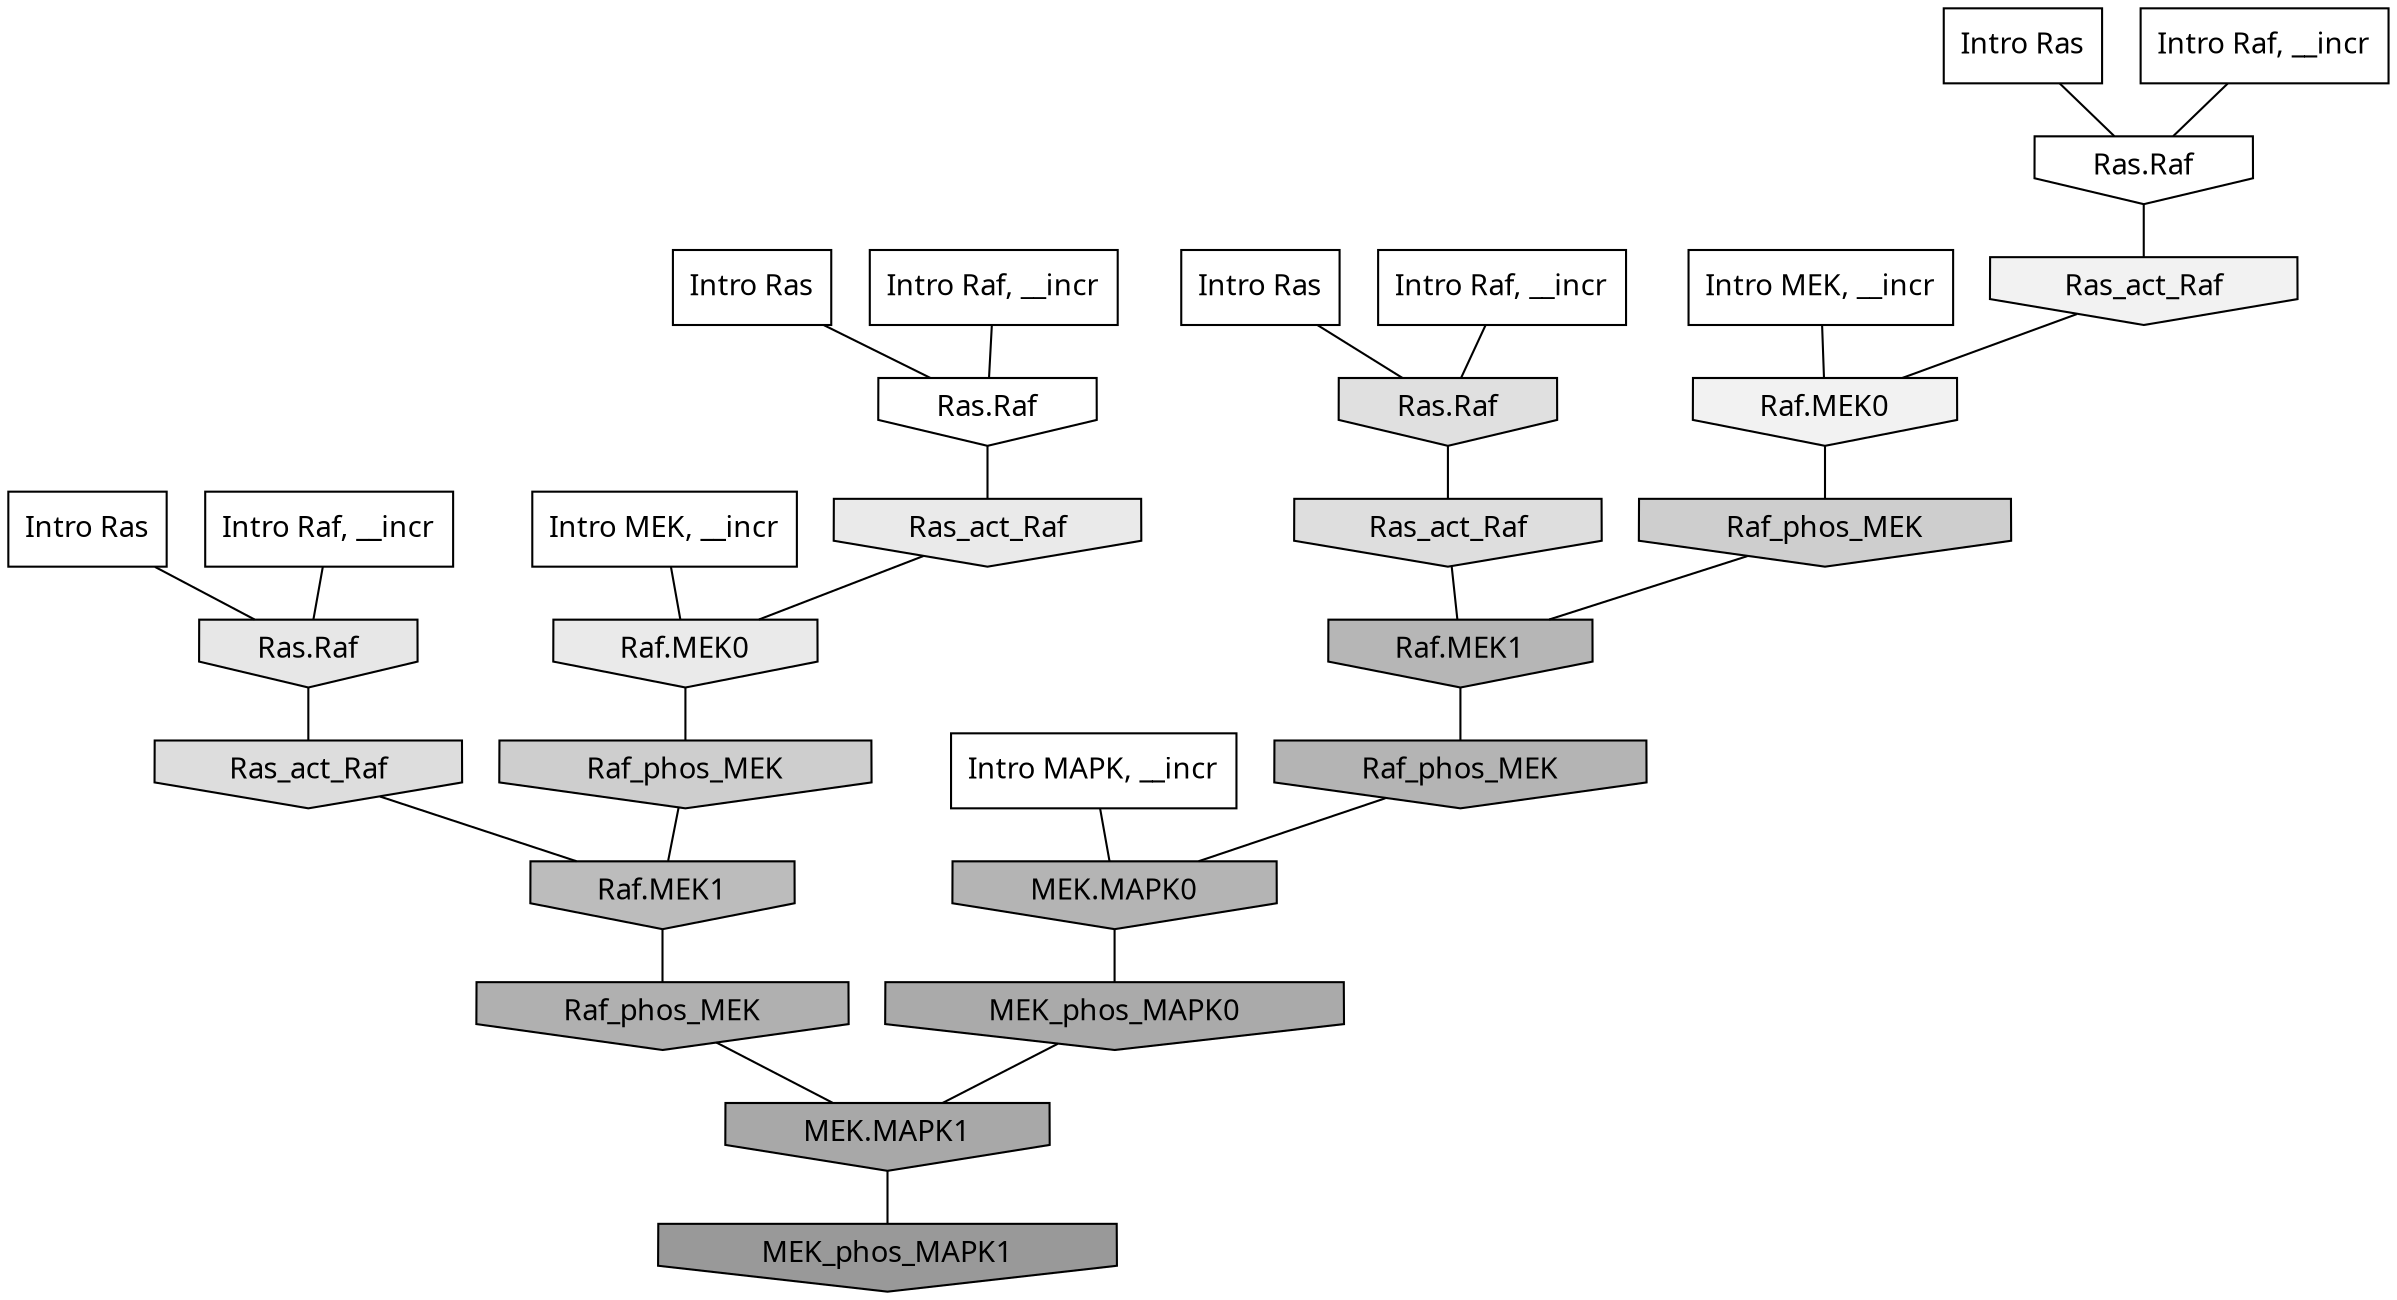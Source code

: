 digraph G{
  rankdir="TB";
  ranksep=0.30;
  node [fontname="CMU Serif"];
  edge [fontname="CMU Serif"];
  
  7 [label="Intro Ras", shape=rectangle, style=filled, fillcolor="0.000 0.000 1.000"]
  
  27 [label="Intro Ras", shape=rectangle, style=filled, fillcolor="0.000 0.000 1.000"]
  
  39 [label="Intro Ras", shape=rectangle, style=filled, fillcolor="0.000 0.000 1.000"]
  
  76 [label="Intro Ras", shape=rectangle, style=filled, fillcolor="0.000 0.000 1.000"]
  
  291 [label="Intro Raf, __incr", shape=rectangle, style=filled, fillcolor="0.000 0.000 1.000"]
  
  639 [label="Intro Raf, __incr", shape=rectangle, style=filled, fillcolor="0.000 0.000 1.000"]
  
  750 [label="Intro Raf, __incr", shape=rectangle, style=filled, fillcolor="0.000 0.000 1.000"]
  
  1088 [label="Intro Raf, __incr", shape=rectangle, style=filled, fillcolor="0.000 0.000 1.000"]
  
  1134 [label="Intro MEK, __incr", shape=rectangle, style=filled, fillcolor="0.000 0.000 1.000"]
  
  1703 [label="Intro MEK, __incr", shape=rectangle, style=filled, fillcolor="0.000 0.000 1.000"]
  
  2560 [label="Intro MAPK, __incr", shape=rectangle, style=filled, fillcolor="0.000 0.000 1.000"]
  
  3221 [label="Ras.Raf", shape=invhouse, style=filled, fillcolor="0.000 0.000 1.000"]
  
  3254 [label="Ras.Raf", shape=invhouse, style=filled, fillcolor="0.000 0.000 1.000"]
  
  3823 [label="Ras_act_Raf", shape=invhouse, style=filled, fillcolor="0.000 0.000 0.947"]
  
  3831 [label="Raf.MEK0", shape=invhouse, style=filled, fillcolor="0.000 0.000 0.947"]
  
  4325 [label="Ras_act_Raf", shape=invhouse, style=filled, fillcolor="0.000 0.000 0.917"]
  
  4329 [label="Raf.MEK0", shape=invhouse, style=filled, fillcolor="0.000 0.000 0.917"]
  
  4567 [label="Ras.Raf", shape=invhouse, style=filled, fillcolor="0.000 0.000 0.904"]
  
  5111 [label="Ras.Raf", shape=invhouse, style=filled, fillcolor="0.000 0.000 0.877"]
  
  5278 [label="Ras_act_Raf", shape=invhouse, style=filled, fillcolor="0.000 0.000 0.869"]
  
  5373 [label="Ras_act_Raf", shape=invhouse, style=filled, fillcolor="0.000 0.000 0.866"]
  
  6775 [label="Raf_phos_MEK", shape=invhouse, style=filled, fillcolor="0.000 0.000 0.808"]
  
  6809 [label="Raf_phos_MEK", shape=invhouse, style=filled, fillcolor="0.000 0.000 0.807"]
  
  9655 [label="Raf.MEK1", shape=invhouse, style=filled, fillcolor="0.000 0.000 0.738"]
  
  11173 [label="Raf.MEK1", shape=invhouse, style=filled, fillcolor="0.000 0.000 0.711"]
  
  11526 [label="Raf_phos_MEK", shape=invhouse, style=filled, fillcolor="0.000 0.000 0.705"]
  
  11530 [label="MEK.MAPK0", shape=invhouse, style=filled, fillcolor="0.000 0.000 0.705"]
  
  12592 [label="Raf_phos_MEK", shape=invhouse, style=filled, fillcolor="0.000 0.000 0.690"]
  
  14667 [label="MEK_phos_MAPK0", shape=invhouse, style=filled, fillcolor="0.000 0.000 0.665"]
  
  15093 [label="MEK.MAPK1", shape=invhouse, style=filled, fillcolor="0.000 0.000 0.660"]
  
  17857 [label="MEK_phos_MAPK1", shape=invhouse, style=filled, fillcolor="0.000 0.000 0.600"]
  
  
  15093 -> 17857 [dir=none, color="0.000 0.000 0.000"] 
  14667 -> 15093 [dir=none, color="0.000 0.000 0.000"] 
  12592 -> 15093 [dir=none, color="0.000 0.000 0.000"] 
  11530 -> 14667 [dir=none, color="0.000 0.000 0.000"] 
  11526 -> 11530 [dir=none, color="0.000 0.000 0.000"] 
  11173 -> 11526 [dir=none, color="0.000 0.000 0.000"] 
  9655 -> 12592 [dir=none, color="0.000 0.000 0.000"] 
  6809 -> 9655 [dir=none, color="0.000 0.000 0.000"] 
  6775 -> 11173 [dir=none, color="0.000 0.000 0.000"] 
  5373 -> 9655 [dir=none, color="0.000 0.000 0.000"] 
  5278 -> 11173 [dir=none, color="0.000 0.000 0.000"] 
  5111 -> 5278 [dir=none, color="0.000 0.000 0.000"] 
  4567 -> 5373 [dir=none, color="0.000 0.000 0.000"] 
  4329 -> 6809 [dir=none, color="0.000 0.000 0.000"] 
  4325 -> 4329 [dir=none, color="0.000 0.000 0.000"] 
  3831 -> 6775 [dir=none, color="0.000 0.000 0.000"] 
  3823 -> 3831 [dir=none, color="0.000 0.000 0.000"] 
  3254 -> 3823 [dir=none, color="0.000 0.000 0.000"] 
  3221 -> 4325 [dir=none, color="0.000 0.000 0.000"] 
  2560 -> 11530 [dir=none, color="0.000 0.000 0.000"] 
  1703 -> 4329 [dir=none, color="0.000 0.000 0.000"] 
  1134 -> 3831 [dir=none, color="0.000 0.000 0.000"] 
  1088 -> 4567 [dir=none, color="0.000 0.000 0.000"] 
  750 -> 5111 [dir=none, color="0.000 0.000 0.000"] 
  639 -> 3254 [dir=none, color="0.000 0.000 0.000"] 
  291 -> 3221 [dir=none, color="0.000 0.000 0.000"] 
  76 -> 3254 [dir=none, color="0.000 0.000 0.000"] 
  39 -> 3221 [dir=none, color="0.000 0.000 0.000"] 
  27 -> 5111 [dir=none, color="0.000 0.000 0.000"] 
  7 -> 4567 [dir=none, color="0.000 0.000 0.000"] 
  
  }

